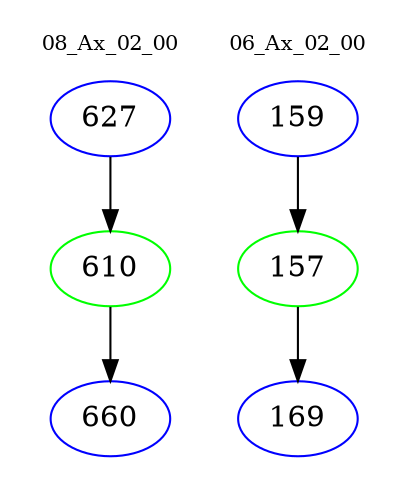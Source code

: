 digraph{
subgraph cluster_0 {
color = white
label = "08_Ax_02_00";
fontsize=10;
T0_627 [label="627", color="blue"]
T0_627 -> T0_610 [color="black"]
T0_610 [label="610", color="green"]
T0_610 -> T0_660 [color="black"]
T0_660 [label="660", color="blue"]
}
subgraph cluster_1 {
color = white
label = "06_Ax_02_00";
fontsize=10;
T1_159 [label="159", color="blue"]
T1_159 -> T1_157 [color="black"]
T1_157 [label="157", color="green"]
T1_157 -> T1_169 [color="black"]
T1_169 [label="169", color="blue"]
}
}
